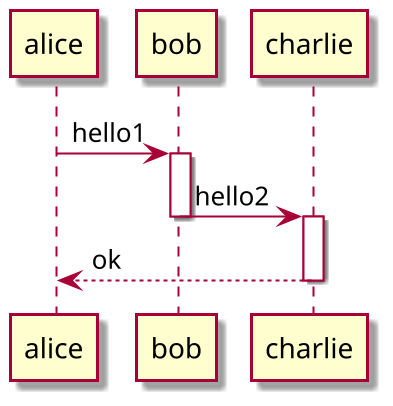 @startuml Shortcut syntax for activation, deactivation, creation
skin rose
scale 2
/'
Then you can mix activation and deactivation, on same line:
'/
alice   ->  bob     ++   : hello1
bob     ->  charlie --++ : hello2
charlie --> alice   --   : ok

@enduml
